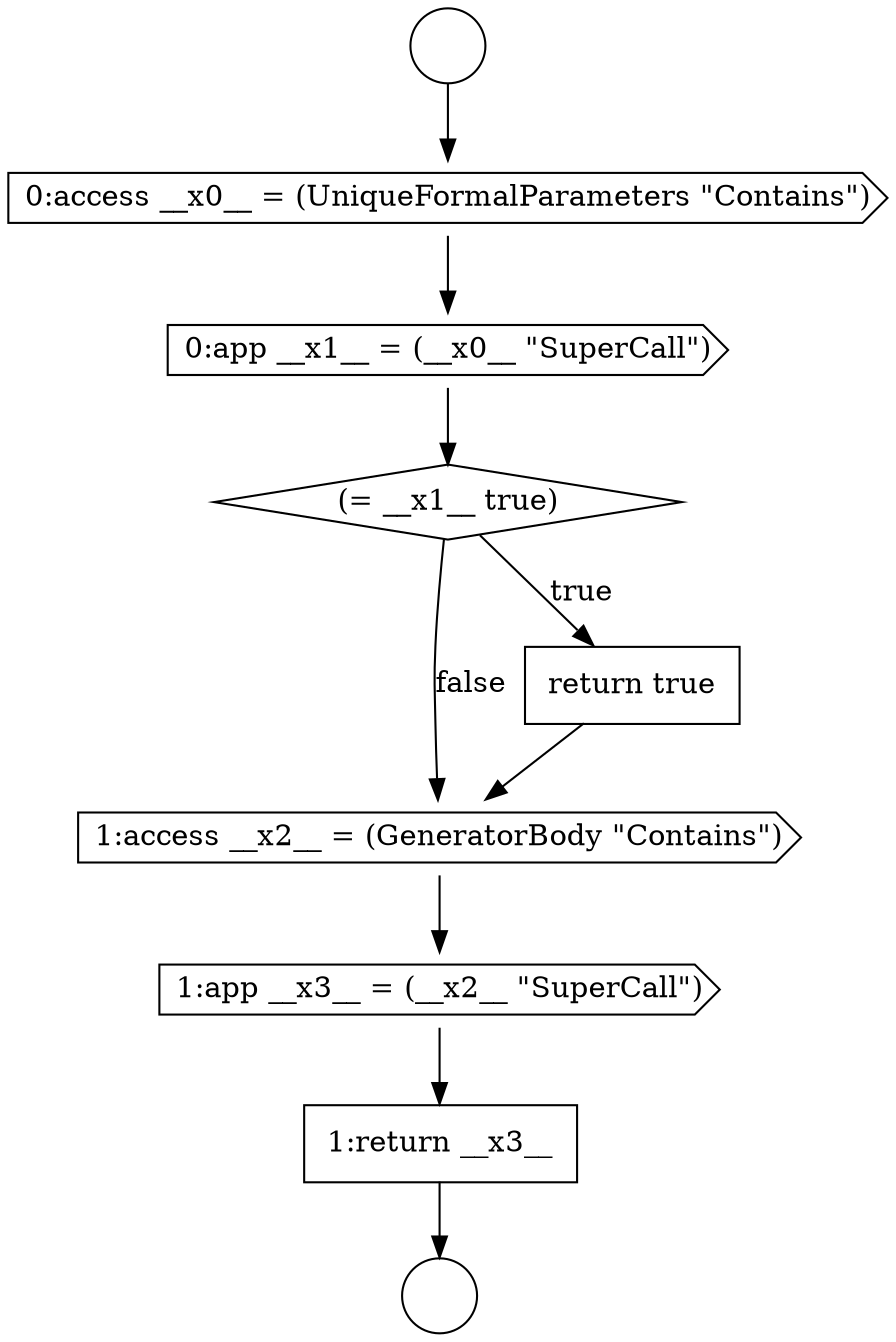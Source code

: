 digraph {
  node8755 [shape=cds, label=<<font color="black">1:access __x2__ = (GeneratorBody &quot;Contains&quot;)</font>> color="black" fillcolor="white" style=filled]
  node8752 [shape=cds, label=<<font color="black">0:app __x1__ = (__x0__ &quot;SuperCall&quot;)</font>> color="black" fillcolor="white" style=filled]
  node8753 [shape=diamond, label=<<font color="black">(= __x1__ true)</font>> color="black" fillcolor="white" style=filled]
  node8751 [shape=cds, label=<<font color="black">0:access __x0__ = (UniqueFormalParameters &quot;Contains&quot;)</font>> color="black" fillcolor="white" style=filled]
  node8756 [shape=cds, label=<<font color="black">1:app __x3__ = (__x2__ &quot;SuperCall&quot;)</font>> color="black" fillcolor="white" style=filled]
  node8750 [shape=circle label=" " color="black" fillcolor="white" style=filled]
  node8757 [shape=none, margin=0, label=<<font color="black">
    <table border="0" cellborder="1" cellspacing="0" cellpadding="10">
      <tr><td align="left">1:return __x3__</td></tr>
    </table>
  </font>> color="black" fillcolor="white" style=filled]
  node8749 [shape=circle label=" " color="black" fillcolor="white" style=filled]
  node8754 [shape=none, margin=0, label=<<font color="black">
    <table border="0" cellborder="1" cellspacing="0" cellpadding="10">
      <tr><td align="left">return true</td></tr>
    </table>
  </font>> color="black" fillcolor="white" style=filled]
  node8753 -> node8754 [label=<<font color="black">true</font>> color="black"]
  node8753 -> node8755 [label=<<font color="black">false</font>> color="black"]
  node8754 -> node8755 [ color="black"]
  node8749 -> node8751 [ color="black"]
  node8752 -> node8753 [ color="black"]
  node8756 -> node8757 [ color="black"]
  node8751 -> node8752 [ color="black"]
  node8757 -> node8750 [ color="black"]
  node8755 -> node8756 [ color="black"]
}

